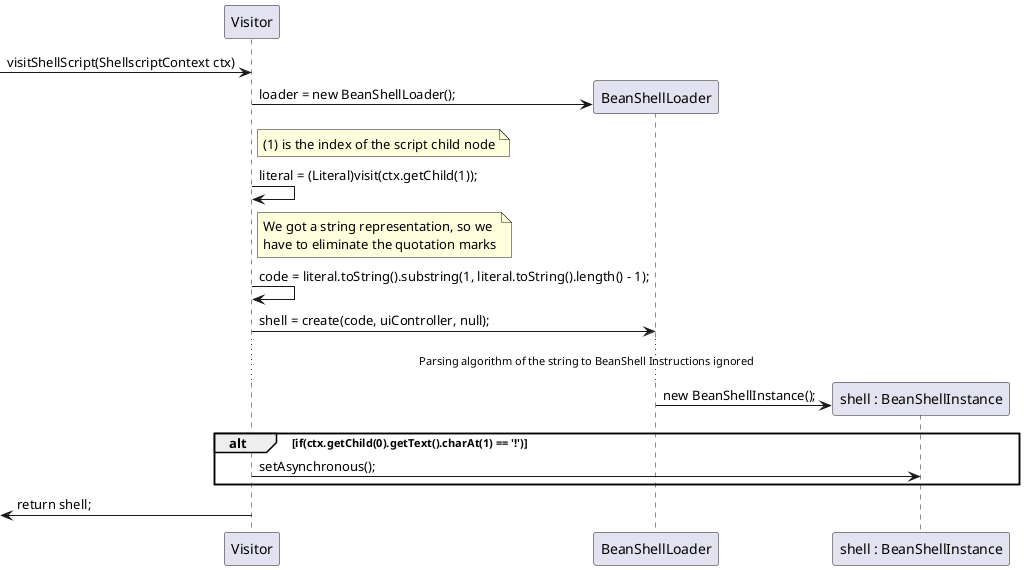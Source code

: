 @startuml lang07_02_design.png
participant Visitor as Vis

-> Vis : visitShellScript(ShellscriptContext ctx)
create participant BeanShellLoader as loader
Vis -> loader: loader = new BeanShellLoader();

note right of Vis: (1) is the index of the script child node
Vis->Vis: literal = (Literal)visit(ctx.getChild(1));

note right of Vis
We got a string representation, so we
have to eliminate the quotation marks
end note
Vis->Vis: code = literal.toString().substring(1, literal.toString().length() - 1);

Vis -> loader: shell = create(code, uiController, null);

create participant "shell : BeanShellInstance" as shell
... Parsing algorithm of the string to BeanShell Instructions ignored ...
loader -> shell: new BeanShellInstance();

alt if(ctx.getChild(0).getText().charAt(1) == '!')
Vis->shell: setAsynchronous();
end alt

<- Vis: return shell;

@enduml